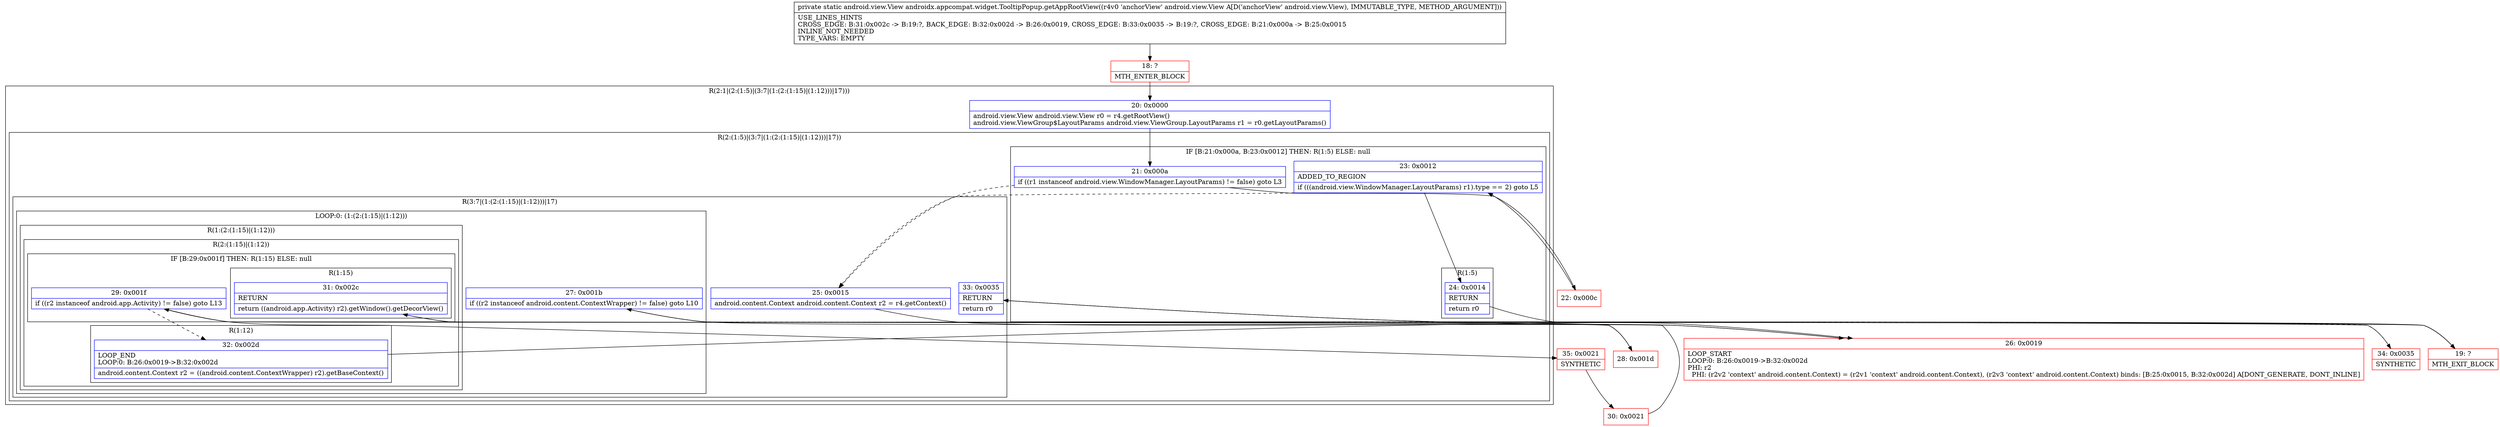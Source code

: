 digraph "CFG forandroidx.appcompat.widget.TooltipPopup.getAppRootView(Landroid\/view\/View;)Landroid\/view\/View;" {
subgraph cluster_Region_1466055221 {
label = "R(2:1|(2:(1:5)|(3:7|(1:(2:(1:15)|(1:12)))|17)))";
node [shape=record,color=blue];
Node_20 [shape=record,label="{20\:\ 0x0000|android.view.View android.view.View r0 = r4.getRootView()\landroid.view.ViewGroup$LayoutParams android.view.ViewGroup.LayoutParams r1 = r0.getLayoutParams()\l}"];
subgraph cluster_Region_1792311055 {
label = "R(2:(1:5)|(3:7|(1:(2:(1:15)|(1:12)))|17))";
node [shape=record,color=blue];
subgraph cluster_IfRegion_616958030 {
label = "IF [B:21:0x000a, B:23:0x0012] THEN: R(1:5) ELSE: null";
node [shape=record,color=blue];
Node_21 [shape=record,label="{21\:\ 0x000a|if ((r1 instanceof android.view.WindowManager.LayoutParams) != false) goto L3\l}"];
Node_23 [shape=record,label="{23\:\ 0x0012|ADDED_TO_REGION\l|if (((android.view.WindowManager.LayoutParams) r1).type == 2) goto L5\l}"];
subgraph cluster_Region_744644048 {
label = "R(1:5)";
node [shape=record,color=blue];
Node_24 [shape=record,label="{24\:\ 0x0014|RETURN\l|return r0\l}"];
}
}
subgraph cluster_Region_305742609 {
label = "R(3:7|(1:(2:(1:15)|(1:12)))|17)";
node [shape=record,color=blue];
Node_25 [shape=record,label="{25\:\ 0x0015|android.content.Context android.content.Context r2 = r4.getContext()\l}"];
subgraph cluster_LoopRegion_1655909745 {
label = "LOOP:0: (1:(2:(1:15)|(1:12)))";
node [shape=record,color=blue];
Node_27 [shape=record,label="{27\:\ 0x001b|if ((r2 instanceof android.content.ContextWrapper) != false) goto L10\l}"];
subgraph cluster_Region_1809516495 {
label = "R(1:(2:(1:15)|(1:12)))";
node [shape=record,color=blue];
subgraph cluster_Region_1074548259 {
label = "R(2:(1:15)|(1:12))";
node [shape=record,color=blue];
subgraph cluster_IfRegion_75006304 {
label = "IF [B:29:0x001f] THEN: R(1:15) ELSE: null";
node [shape=record,color=blue];
Node_29 [shape=record,label="{29\:\ 0x001f|if ((r2 instanceof android.app.Activity) != false) goto L13\l}"];
subgraph cluster_Region_283667929 {
label = "R(1:15)";
node [shape=record,color=blue];
Node_31 [shape=record,label="{31\:\ 0x002c|RETURN\l|return ((android.app.Activity) r2).getWindow().getDecorView()\l}"];
}
}
subgraph cluster_Region_1551982634 {
label = "R(1:12)";
node [shape=record,color=blue];
Node_32 [shape=record,label="{32\:\ 0x002d|LOOP_END\lLOOP:0: B:26:0x0019\-\>B:32:0x002d\l|android.content.Context r2 = ((android.content.ContextWrapper) r2).getBaseContext()\l}"];
}
}
}
}
Node_33 [shape=record,label="{33\:\ 0x0035|RETURN\l|return r0\l}"];
}
}
}
Node_18 [shape=record,color=red,label="{18\:\ ?|MTH_ENTER_BLOCK\l}"];
Node_22 [shape=record,color=red,label="{22\:\ 0x000c}"];
Node_19 [shape=record,color=red,label="{19\:\ ?|MTH_EXIT_BLOCK\l}"];
Node_26 [shape=record,color=red,label="{26\:\ 0x0019|LOOP_START\lLOOP:0: B:26:0x0019\-\>B:32:0x002d\lPHI: r2 \l  PHI: (r2v2 'context' android.content.Context) = (r2v1 'context' android.content.Context), (r2v3 'context' android.content.Context) binds: [B:25:0x0015, B:32:0x002d] A[DONT_GENERATE, DONT_INLINE]\l}"];
Node_28 [shape=record,color=red,label="{28\:\ 0x001d}"];
Node_35 [shape=record,color=red,label="{35\:\ 0x0021|SYNTHETIC\l}"];
Node_30 [shape=record,color=red,label="{30\:\ 0x0021}"];
Node_34 [shape=record,color=red,label="{34\:\ 0x0035|SYNTHETIC\l}"];
MethodNode[shape=record,label="{private static android.view.View androidx.appcompat.widget.TooltipPopup.getAppRootView((r4v0 'anchorView' android.view.View A[D('anchorView' android.view.View), IMMUTABLE_TYPE, METHOD_ARGUMENT]))  | USE_LINES_HINTS\lCROSS_EDGE: B:31:0x002c \-\> B:19:?, BACK_EDGE: B:32:0x002d \-\> B:26:0x0019, CROSS_EDGE: B:33:0x0035 \-\> B:19:?, CROSS_EDGE: B:21:0x000a \-\> B:25:0x0015\lINLINE_NOT_NEEDED\lTYPE_VARS: EMPTY\l}"];
MethodNode -> Node_18;Node_20 -> Node_21;
Node_21 -> Node_22;
Node_21 -> Node_25[style=dashed];
Node_23 -> Node_24;
Node_23 -> Node_25[style=dashed];
Node_24 -> Node_19;
Node_25 -> Node_26;
Node_27 -> Node_28;
Node_27 -> Node_34[style=dashed];
Node_29 -> Node_32[style=dashed];
Node_29 -> Node_35;
Node_31 -> Node_19;
Node_32 -> Node_26;
Node_33 -> Node_19;
Node_18 -> Node_20;
Node_22 -> Node_23;
Node_26 -> Node_27;
Node_28 -> Node_29;
Node_35 -> Node_30;
Node_30 -> Node_31;
Node_34 -> Node_33;
}

